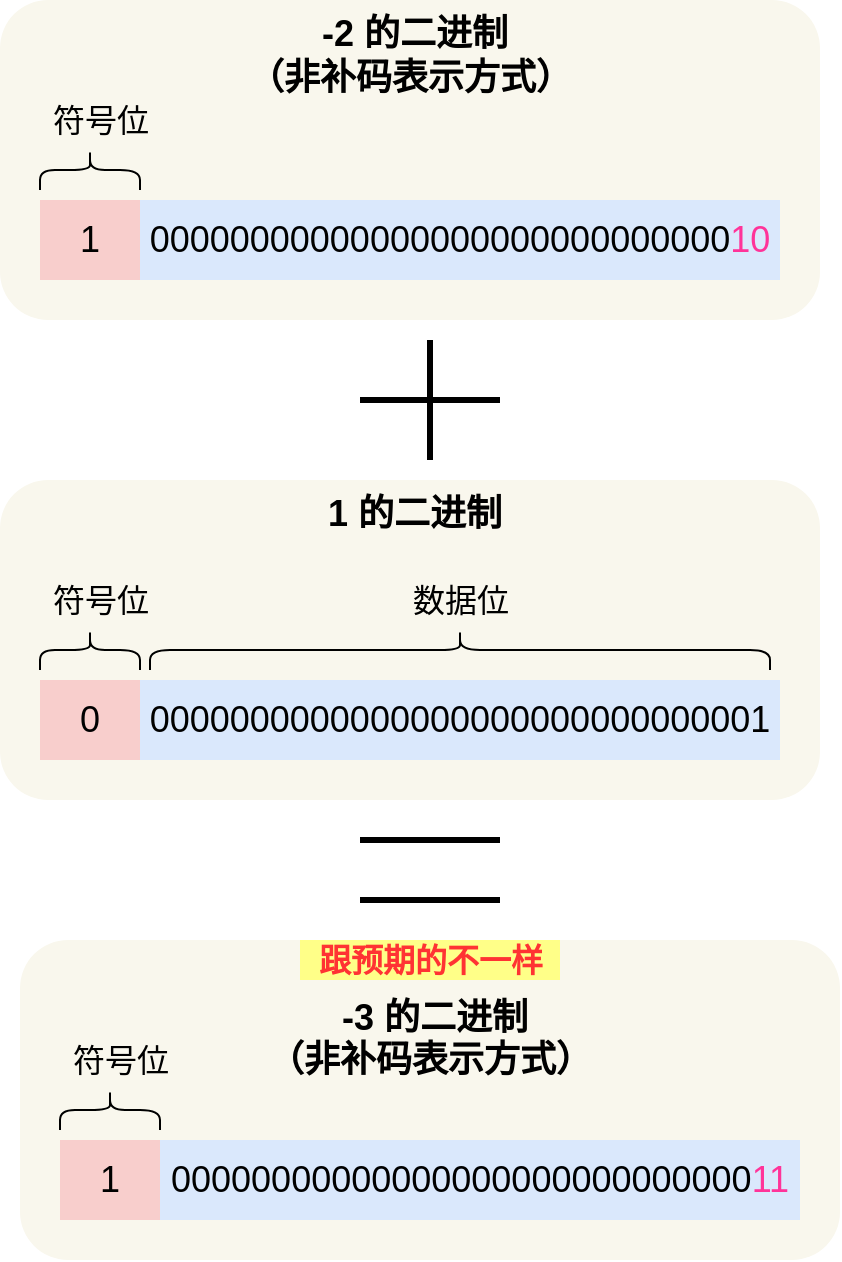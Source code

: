 <mxfile version="13.9.9" type="github">
  <diagram id="GQlquF2oeEUKnhl6d-9F" name="第 1 页">
    <mxGraphModel dx="830" dy="745" grid="1" gridSize="10" guides="1" tooltips="1" connect="1" arrows="1" fold="1" page="1" pageScale="1" pageWidth="827" pageHeight="1169" math="0" shadow="0">
      <root>
        <mxCell id="0" />
        <mxCell id="1" parent="0" />
        <mxCell id="yI1dWMBmnX9gQEdPNVhT-1" value="&lt;font size=&quot;1&quot;&gt;&lt;b style=&quot;font-size: 18px&quot;&gt;&amp;nbsp;-2 的二进制&lt;br&gt;（非补码表示方式）&lt;br&gt;&lt;/b&gt;&lt;/font&gt;" style="rounded=1;whiteSpace=wrap;html=1;fontSize=16;verticalAlign=top;fillColor=#f9f7ed;strokeColor=none;" vertex="1" parent="1">
          <mxGeometry x="90" y="330" width="410" height="160" as="geometry" />
        </mxCell>
        <mxCell id="yI1dWMBmnX9gQEdPNVhT-2" value="1" style="rounded=0;whiteSpace=wrap;html=1;fontSize=18;fillColor=#f8cecc;strokeColor=none;" vertex="1" parent="1">
          <mxGeometry x="110" y="430" width="50" height="40" as="geometry" />
        </mxCell>
        <mxCell id="yI1dWMBmnX9gQEdPNVhT-3" value="00000000000000000000000000000&lt;font color=&quot;#ff3399&quot;&gt;10&lt;/font&gt;" style="rounded=0;whiteSpace=wrap;html=1;fontSize=18;fillColor=#dae8fc;strokeColor=none;" vertex="1" parent="1">
          <mxGeometry x="160" y="430" width="320" height="40" as="geometry" />
        </mxCell>
        <mxCell id="yI1dWMBmnX9gQEdPNVhT-4" value="符号位" style="text;html=1;align=center;verticalAlign=middle;resizable=0;points=[];autosize=1;fontSize=16;" vertex="1" parent="1">
          <mxGeometry x="110" y="380" width="60" height="20" as="geometry" />
        </mxCell>
        <mxCell id="yI1dWMBmnX9gQEdPNVhT-5" value="" style="shape=curlyBracket;whiteSpace=wrap;html=1;rounded=1;fontSize=16;rotation=90;" vertex="1" parent="1">
          <mxGeometry x="125" y="390" width="20" height="50" as="geometry" />
        </mxCell>
        <mxCell id="yI1dWMBmnX9gQEdPNVhT-6" value="&lt;font size=&quot;1&quot;&gt;&lt;b style=&quot;font-size: 18px&quot;&gt;&amp;nbsp;1 的二进制&lt;/b&gt;&lt;/font&gt;" style="rounded=1;whiteSpace=wrap;html=1;fontSize=16;verticalAlign=top;fillColor=#f9f7ed;strokeColor=none;" vertex="1" parent="1">
          <mxGeometry x="90" y="570" width="410" height="160" as="geometry" />
        </mxCell>
        <mxCell id="yI1dWMBmnX9gQEdPNVhT-7" value="0" style="rounded=0;whiteSpace=wrap;html=1;fontSize=18;fillColor=#f8cecc;strokeColor=none;" vertex="1" parent="1">
          <mxGeometry x="110" y="670" width="50" height="40" as="geometry" />
        </mxCell>
        <mxCell id="yI1dWMBmnX9gQEdPNVhT-8" value="0000000000000000000000000000001" style="rounded=0;whiteSpace=wrap;html=1;fontSize=18;fillColor=#dae8fc;strokeColor=none;" vertex="1" parent="1">
          <mxGeometry x="160" y="670" width="320" height="40" as="geometry" />
        </mxCell>
        <mxCell id="yI1dWMBmnX9gQEdPNVhT-9" value="符号位" style="text;html=1;align=center;verticalAlign=middle;resizable=0;points=[];autosize=1;fontSize=16;" vertex="1" parent="1">
          <mxGeometry x="110" y="620" width="60" height="20" as="geometry" />
        </mxCell>
        <mxCell id="yI1dWMBmnX9gQEdPNVhT-10" value="数据位" style="text;html=1;align=center;verticalAlign=middle;resizable=0;points=[];autosize=1;fontSize=16;" vertex="1" parent="1">
          <mxGeometry x="290" y="620" width="60" height="20" as="geometry" />
        </mxCell>
        <mxCell id="yI1dWMBmnX9gQEdPNVhT-11" value="" style="shape=curlyBracket;whiteSpace=wrap;html=1;rounded=1;fontSize=16;rotation=90;" vertex="1" parent="1">
          <mxGeometry x="125" y="630" width="20" height="50" as="geometry" />
        </mxCell>
        <mxCell id="yI1dWMBmnX9gQEdPNVhT-12" value="" style="shape=curlyBracket;whiteSpace=wrap;html=1;rounded=1;fontSize=16;rotation=90;" vertex="1" parent="1">
          <mxGeometry x="310" y="500" width="20" height="310" as="geometry" />
        </mxCell>
        <mxCell id="yI1dWMBmnX9gQEdPNVhT-13" value="" style="group;noLabel=1;fontColor=none;" vertex="1" connectable="0" parent="1">
          <mxGeometry x="270" y="500" width="70" height="60" as="geometry" />
        </mxCell>
        <mxCell id="yI1dWMBmnX9gQEdPNVhT-14" value="" style="endArrow=none;html=1;fontSize=16;fontColor=#FF3399;strokeWidth=3;" edge="1" parent="yI1dWMBmnX9gQEdPNVhT-13">
          <mxGeometry width="50" height="50" relative="1" as="geometry">
            <mxPoint y="30" as="sourcePoint" />
            <mxPoint x="70" y="30" as="targetPoint" />
          </mxGeometry>
        </mxCell>
        <mxCell id="yI1dWMBmnX9gQEdPNVhT-15" value="" style="endArrow=none;html=1;fontSize=16;fontColor=#FF3399;strokeWidth=3;" edge="1" parent="yI1dWMBmnX9gQEdPNVhT-13">
          <mxGeometry width="50" height="50" relative="1" as="geometry">
            <mxPoint x="35" y="60" as="sourcePoint" />
            <mxPoint x="35" as="targetPoint" />
          </mxGeometry>
        </mxCell>
        <mxCell id="yI1dWMBmnX9gQEdPNVhT-16" value="" style="endArrow=none;html=1;fontSize=16;fontColor=#FF3399;strokeWidth=3;" edge="1" parent="1">
          <mxGeometry x="270" y="720" width="50" height="50" as="geometry">
            <mxPoint x="270" y="750" as="sourcePoint" />
            <mxPoint x="340" y="750" as="targetPoint" />
          </mxGeometry>
        </mxCell>
        <mxCell id="yI1dWMBmnX9gQEdPNVhT-17" value="" style="endArrow=none;html=1;fontSize=16;fontColor=#FF3399;strokeWidth=3;" edge="1" parent="1">
          <mxGeometry x="235" y="720" width="50" height="50" as="geometry">
            <mxPoint x="270" y="780" as="sourcePoint" />
            <mxPoint x="340" y="780" as="targetPoint" />
          </mxGeometry>
        </mxCell>
        <mxCell id="yI1dWMBmnX9gQEdPNVhT-18" value="&lt;font size=&quot;1&quot;&gt;&lt;b style=&quot;font-size: 18px&quot;&gt;&lt;br&gt;&amp;nbsp;-3 的二进制&lt;br&gt;（非补码表示方式）&lt;br&gt;&lt;/b&gt;&lt;/font&gt;" style="rounded=1;whiteSpace=wrap;html=1;fontSize=16;verticalAlign=top;fillColor=#f9f7ed;strokeColor=none;" vertex="1" parent="1">
          <mxGeometry x="100" y="800" width="410" height="160" as="geometry" />
        </mxCell>
        <mxCell id="yI1dWMBmnX9gQEdPNVhT-19" value="1" style="rounded=0;whiteSpace=wrap;html=1;fontSize=18;fillColor=#f8cecc;strokeColor=none;" vertex="1" parent="1">
          <mxGeometry x="120" y="900" width="50" height="40" as="geometry" />
        </mxCell>
        <mxCell id="yI1dWMBmnX9gQEdPNVhT-20" value="00000000000000000000000000000&lt;font color=&quot;#ff3399&quot;&gt;11&lt;/font&gt;" style="rounded=0;whiteSpace=wrap;html=1;fontSize=18;fillColor=#dae8fc;strokeColor=none;" vertex="1" parent="1">
          <mxGeometry x="170" y="900" width="320" height="40" as="geometry" />
        </mxCell>
        <mxCell id="yI1dWMBmnX9gQEdPNVhT-21" value="符号位" style="text;html=1;align=center;verticalAlign=middle;resizable=0;points=[];autosize=1;fontSize=16;" vertex="1" parent="1">
          <mxGeometry x="120" y="850" width="60" height="20" as="geometry" />
        </mxCell>
        <mxCell id="yI1dWMBmnX9gQEdPNVhT-22" value="" style="shape=curlyBracket;whiteSpace=wrap;html=1;rounded=1;fontSize=16;rotation=90;" vertex="1" parent="1">
          <mxGeometry x="135" y="860" width="20" height="50" as="geometry" />
        </mxCell>
        <mxCell id="yI1dWMBmnX9gQEdPNVhT-23" value="跟预期的不一样" style="text;html=1;align=center;verticalAlign=middle;resizable=0;points=[];autosize=1;fillColor=#ffff88;fontSize=16;labelBackgroundColor=none;fontColor=#FF3333;fontStyle=1" vertex="1" parent="1">
          <mxGeometry x="240" y="800" width="130" height="20" as="geometry" />
        </mxCell>
      </root>
    </mxGraphModel>
  </diagram>
</mxfile>
